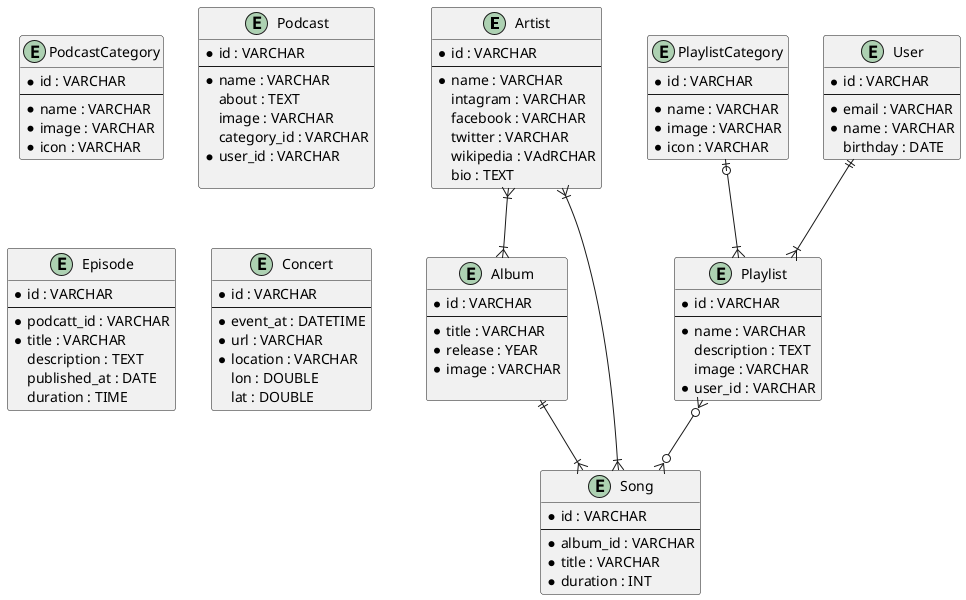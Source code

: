 @startuml

entity Artist {
    * id : VARCHAR
    --
    * name : VARCHAR
    intagram : VARCHAR
    facebook : VARCHAR
    twitter : VARCHAR
    wikipedia : VAdRCHAR
    bio : TEXT
}

entity Album {
    * id : VARCHAR 
    --
    * title : VARCHAR
    * release : YEAR
    * image : VARCHAR

}

entity Song {
    * id : VARCHAR
    --
    * album_id : VARCHAR
    * title : VARCHAR
    * duration : INT
}

entity PlaylistCategory {
    * id : VARCHAR
    --
    * name : VARCHAR
    * image : VARCHAR
    * icon : VARCHAR
}

entity Playlist {
    * id : VARCHAR
    --
    * name : VARCHAR
    description : TEXT
    image : VARCHAR
    * user_id : VARCHAR
}

entity PodcastCategory {
    * id : VARCHAR
    --
    * name : VARCHAR
    * image : VARCHAR
    * icon : VARCHAR
}

entity Podcast {
      * id : VARCHAR
    --
    * name : VARCHAR
    about : TEXT
    image : VARCHAR
    category_id : VARCHAR
    * user_id : VARCHAR
    
}

entity Episode {
    * id : VARCHAR
    --
    *  podcatt_id : VARCHAR
    * title : VARCHAR
    description : TEXT
    published_at : DATE
    duration : TIME
}

entity User {
    * id : VARCHAR
    --
    * email : VARCHAR
    * name : VARCHAR
    birthday : DATE
}

entity Concert {
    * id : VARCHAR
    --
    * event_at : DATETIME
    * url : VARCHAR
    * location : VARCHAR
    lon : DOUBLE
    lat : DOUBLE
}

' relasi table
' many to many  
Artist }|--|{ Album 
' one to many
Album ||--|{ Song
' many to many
Artist }|--|{ Song 
' 0 atau 1 ke 1 atau banyak
PlaylistCategory |o--|{ Playlist
'playlist wajib punya 1 user
User ||--|{ Playlist
' bisa saja playlist tidak memiliki lagu, begitupun sebalikya
Playlist }o--o{ Song

@enduml
